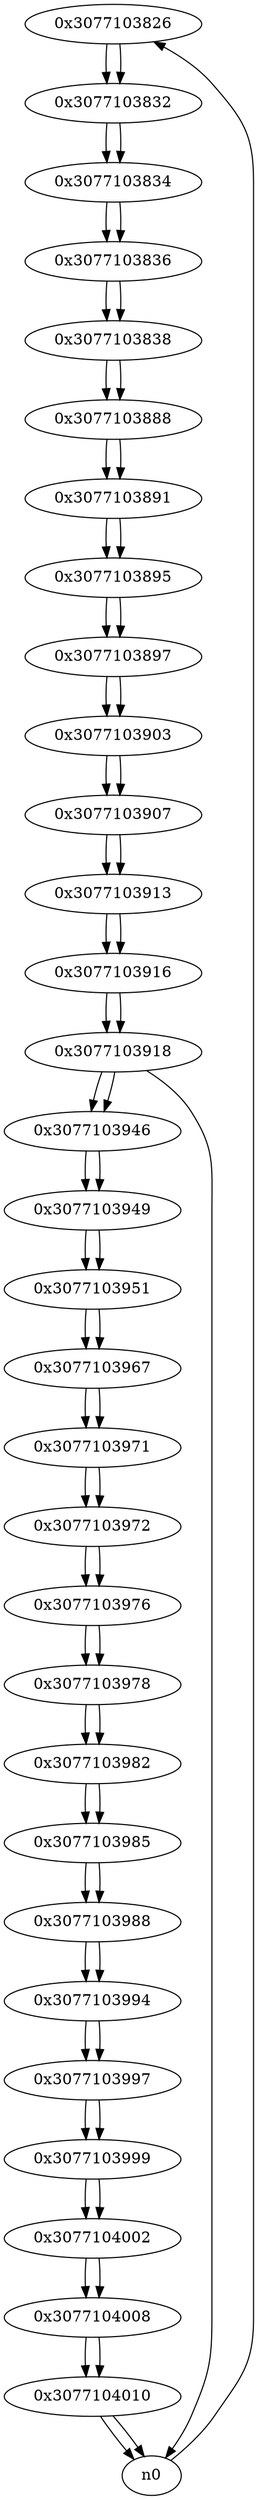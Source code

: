 digraph G{
/* nodes */
  n1 [label="0x3077103826"]
  n2 [label="0x3077103832"]
  n3 [label="0x3077103834"]
  n4 [label="0x3077103836"]
  n5 [label="0x3077103838"]
  n6 [label="0x3077103888"]
  n7 [label="0x3077103891"]
  n8 [label="0x3077103895"]
  n9 [label="0x3077103897"]
  n10 [label="0x3077103903"]
  n11 [label="0x3077103907"]
  n12 [label="0x3077103913"]
  n13 [label="0x3077103916"]
  n14 [label="0x3077103918"]
  n15 [label="0x3077103946"]
  n16 [label="0x3077103949"]
  n17 [label="0x3077103951"]
  n18 [label="0x3077103967"]
  n19 [label="0x3077103971"]
  n20 [label="0x3077103972"]
  n21 [label="0x3077103976"]
  n22 [label="0x3077103978"]
  n23 [label="0x3077103982"]
  n24 [label="0x3077103985"]
  n25 [label="0x3077103988"]
  n26 [label="0x3077103994"]
  n27 [label="0x3077103997"]
  n28 [label="0x3077103999"]
  n29 [label="0x3077104002"]
  n30 [label="0x3077104008"]
  n31 [label="0x3077104010"]
/* edges */
n1 -> n2;
n0 -> n1;
n2 -> n3;
n1 -> n2;
n3 -> n4;
n2 -> n3;
n4 -> n5;
n3 -> n4;
n5 -> n6;
n4 -> n5;
n6 -> n7;
n5 -> n6;
n7 -> n8;
n6 -> n7;
n8 -> n9;
n7 -> n8;
n9 -> n10;
n8 -> n9;
n10 -> n11;
n9 -> n10;
n11 -> n12;
n10 -> n11;
n12 -> n13;
n11 -> n12;
n13 -> n14;
n12 -> n13;
n14 -> n0;
n14 -> n15;
n13 -> n14;
n15 -> n16;
n14 -> n15;
n16 -> n17;
n15 -> n16;
n17 -> n18;
n16 -> n17;
n18 -> n19;
n17 -> n18;
n19 -> n20;
n18 -> n19;
n20 -> n21;
n19 -> n20;
n21 -> n22;
n20 -> n21;
n22 -> n23;
n21 -> n22;
n23 -> n24;
n22 -> n23;
n24 -> n25;
n23 -> n24;
n25 -> n26;
n24 -> n25;
n26 -> n27;
n25 -> n26;
n27 -> n28;
n26 -> n27;
n28 -> n29;
n27 -> n28;
n29 -> n30;
n28 -> n29;
n30 -> n31;
n29 -> n30;
n31 -> n0;
n31 -> n0;
n30 -> n31;
}
